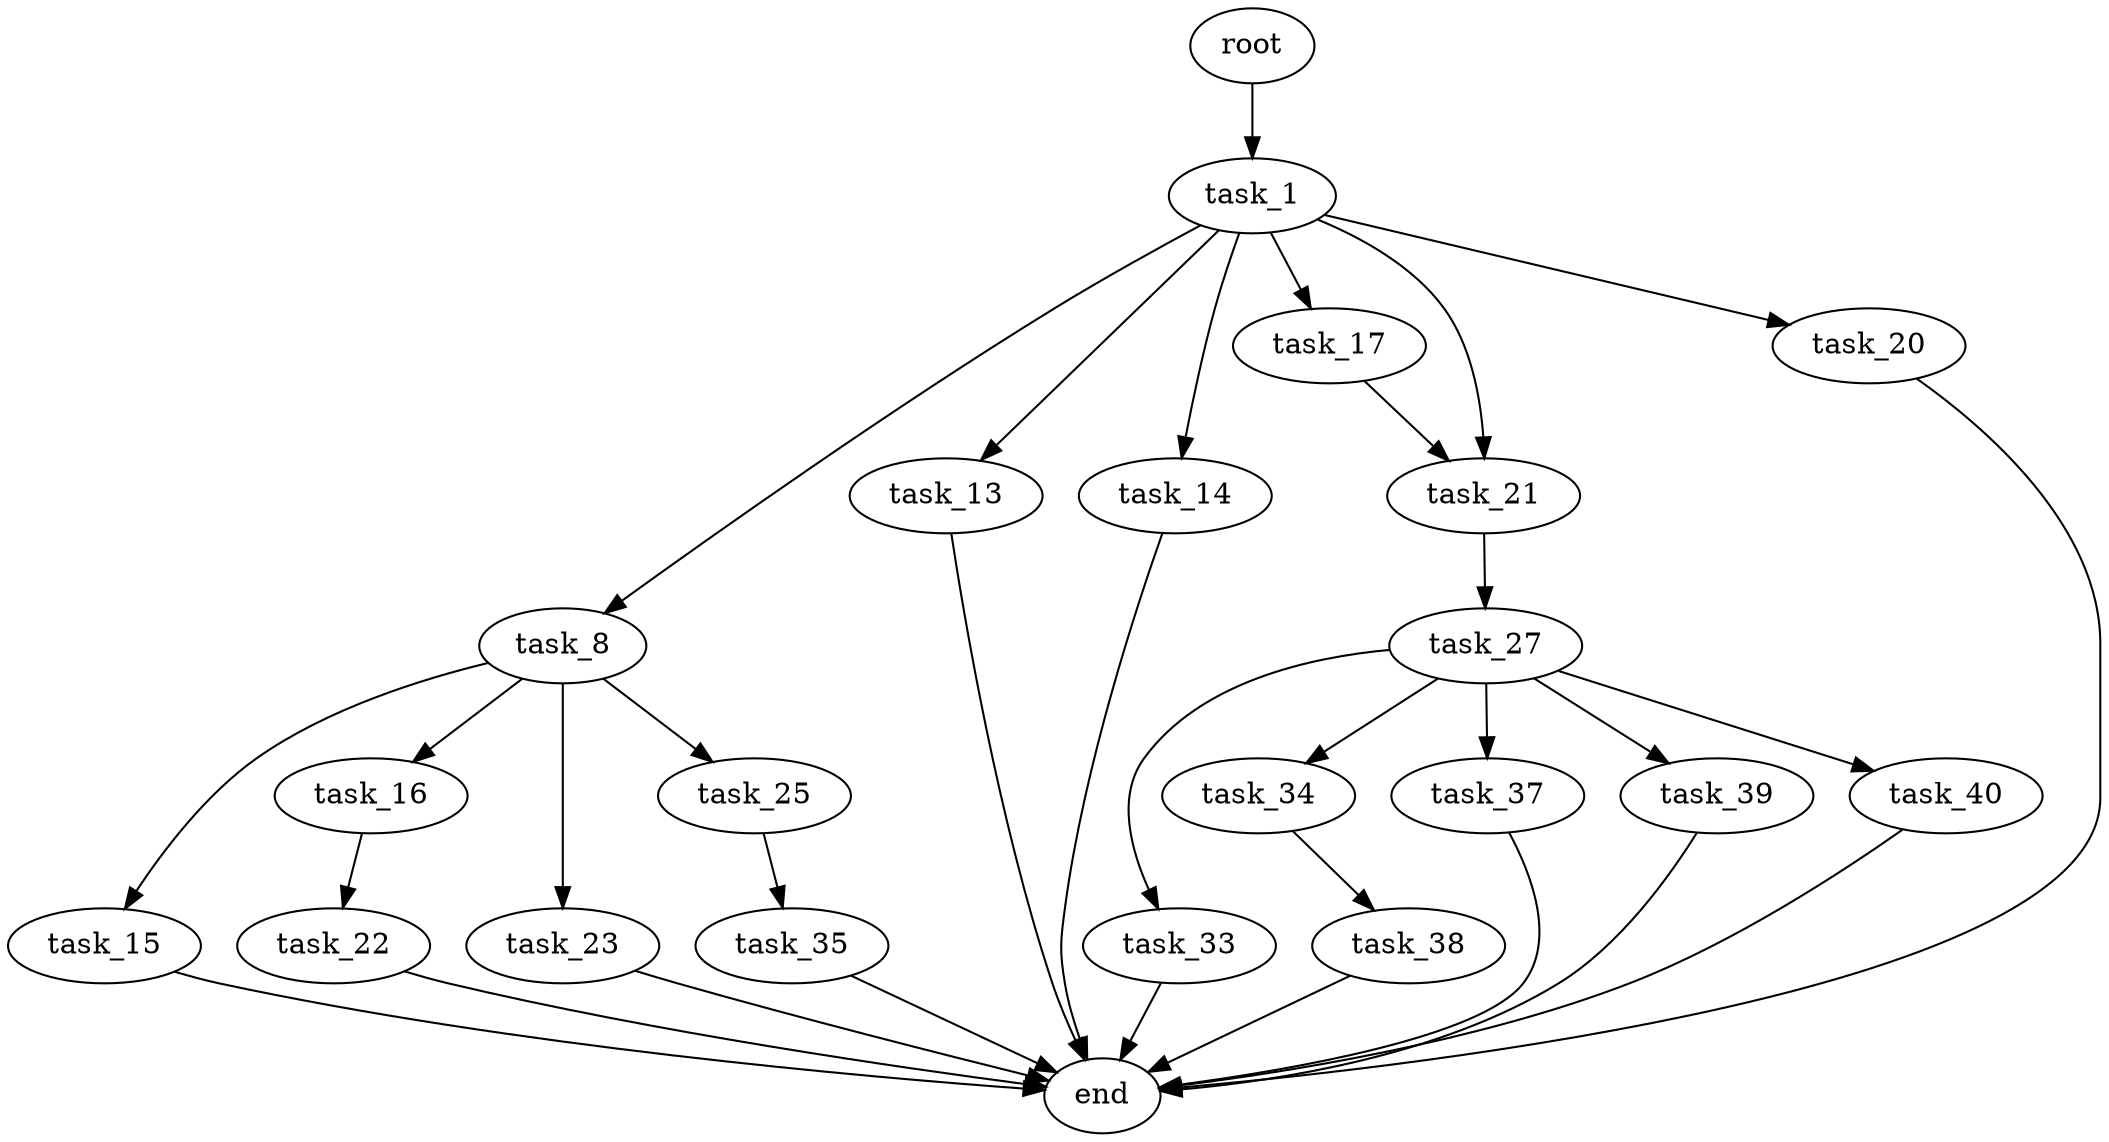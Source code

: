 digraph G {
  root [size="0.000000"];
  task_1 [size="189731369376.000000"];
  task_8 [size="24337862448.000000"];
  task_13 [size="3250780597.000000"];
  task_14 [size="2114688440.000000"];
  task_17 [size="75054300408.000000"];
  task_20 [size="64526712624.000000"];
  task_21 [size="231928233984.000000"];
  task_15 [size="8426713714.000000"];
  task_16 [size="15277149356.000000"];
  task_23 [size="8589934592.000000"];
  task_25 [size="231928233984.000000"];
  end [size="0.000000"];
  task_22 [size="30707282589.000000"];
  task_27 [size="9402604441.000000"];
  task_35 [size="11916465374.000000"];
  task_33 [size="223785580607.000000"];
  task_34 [size="42387893588.000000"];
  task_37 [size="691590040.000000"];
  task_39 [size="30160065450.000000"];
  task_40 [size="782757789696.000000"];
  task_38 [size="134217728000.000000"];

  root -> task_1 [size="1.000000"];
  task_1 -> task_8 [size="134217728.000000"];
  task_1 -> task_13 [size="134217728.000000"];
  task_1 -> task_14 [size="134217728.000000"];
  task_1 -> task_17 [size="134217728.000000"];
  task_1 -> task_20 [size="134217728.000000"];
  task_1 -> task_21 [size="134217728.000000"];
  task_8 -> task_15 [size="411041792.000000"];
  task_8 -> task_16 [size="411041792.000000"];
  task_8 -> task_23 [size="411041792.000000"];
  task_8 -> task_25 [size="411041792.000000"];
  task_13 -> end [size="1.000000"];
  task_14 -> end [size="1.000000"];
  task_17 -> task_21 [size="134217728.000000"];
  task_20 -> end [size="1.000000"];
  task_21 -> task_27 [size="301989888.000000"];
  task_15 -> end [size="1.000000"];
  task_16 -> task_22 [size="411041792.000000"];
  task_23 -> end [size="1.000000"];
  task_25 -> task_35 [size="301989888.000000"];
  task_22 -> end [size="1.000000"];
  task_27 -> task_33 [size="301989888.000000"];
  task_27 -> task_34 [size="301989888.000000"];
  task_27 -> task_37 [size="301989888.000000"];
  task_27 -> task_39 [size="301989888.000000"];
  task_27 -> task_40 [size="301989888.000000"];
  task_35 -> end [size="1.000000"];
  task_33 -> end [size="1.000000"];
  task_34 -> task_38 [size="838860800.000000"];
  task_37 -> end [size="1.000000"];
  task_39 -> end [size="1.000000"];
  task_40 -> end [size="1.000000"];
  task_38 -> end [size="1.000000"];
}
